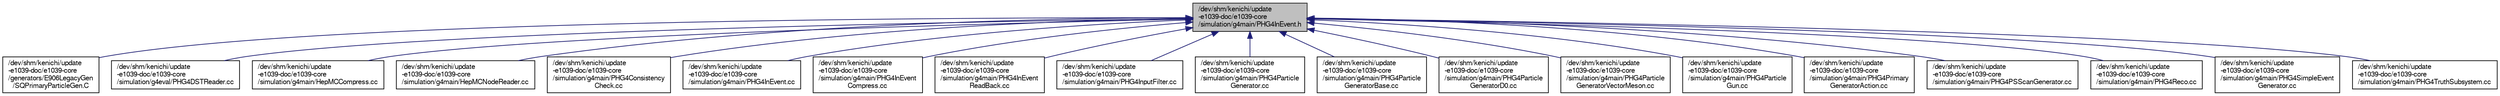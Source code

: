 digraph "/dev/shm/kenichi/update-e1039-doc/e1039-core/simulation/g4main/PHG4InEvent.h"
{
  bgcolor="transparent";
  edge [fontname="FreeSans",fontsize="10",labelfontname="FreeSans",labelfontsize="10"];
  node [fontname="FreeSans",fontsize="10",shape=record];
  Node1 [label="/dev/shm/kenichi/update\l-e1039-doc/e1039-core\l/simulation/g4main/PHG4InEvent.h",height=0.2,width=0.4,color="black", fillcolor="grey75", style="filled" fontcolor="black"];
  Node1 -> Node2 [dir="back",color="midnightblue",fontsize="10",style="solid",fontname="FreeSans"];
  Node2 [label="/dev/shm/kenichi/update\l-e1039-doc/e1039-core\l/generators/E906LegacyGen\l/SQPrimaryParticleGen.C",height=0.2,width=0.4,color="black",URL="$d5/d5f/SQPrimaryParticleGen_8C.html"];
  Node1 -> Node3 [dir="back",color="midnightblue",fontsize="10",style="solid",fontname="FreeSans"];
  Node3 [label="/dev/shm/kenichi/update\l-e1039-doc/e1039-core\l/simulation/g4eval/PHG4DSTReader.cc",height=0.2,width=0.4,color="black",URL="$d8/d06/PHG4DSTReader_8cc.html"];
  Node1 -> Node4 [dir="back",color="midnightblue",fontsize="10",style="solid",fontname="FreeSans"];
  Node4 [label="/dev/shm/kenichi/update\l-e1039-doc/e1039-core\l/simulation/g4main/HepMCCompress.cc",height=0.2,width=0.4,color="black",URL="$d7/d74/HepMCCompress_8cc.html"];
  Node1 -> Node5 [dir="back",color="midnightblue",fontsize="10",style="solid",fontname="FreeSans"];
  Node5 [label="/dev/shm/kenichi/update\l-e1039-doc/e1039-core\l/simulation/g4main/HepMCNodeReader.cc",height=0.2,width=0.4,color="black",URL="$d2/d09/HepMCNodeReader_8cc.html"];
  Node1 -> Node6 [dir="back",color="midnightblue",fontsize="10",style="solid",fontname="FreeSans"];
  Node6 [label="/dev/shm/kenichi/update\l-e1039-doc/e1039-core\l/simulation/g4main/PHG4Consistency\lCheck.cc",height=0.2,width=0.4,color="black",URL="$d1/d6b/PHG4ConsistencyCheck_8cc.html"];
  Node1 -> Node7 [dir="back",color="midnightblue",fontsize="10",style="solid",fontname="FreeSans"];
  Node7 [label="/dev/shm/kenichi/update\l-e1039-doc/e1039-core\l/simulation/g4main/PHG4InEvent.cc",height=0.2,width=0.4,color="black",URL="$dd/d67/PHG4InEvent_8cc.html"];
  Node1 -> Node8 [dir="back",color="midnightblue",fontsize="10",style="solid",fontname="FreeSans"];
  Node8 [label="/dev/shm/kenichi/update\l-e1039-doc/e1039-core\l/simulation/g4main/PHG4InEvent\lCompress.cc",height=0.2,width=0.4,color="black",URL="$d1/d2d/PHG4InEventCompress_8cc.html"];
  Node1 -> Node9 [dir="back",color="midnightblue",fontsize="10",style="solid",fontname="FreeSans"];
  Node9 [label="/dev/shm/kenichi/update\l-e1039-doc/e1039-core\l/simulation/g4main/PHG4InEvent\lReadBack.cc",height=0.2,width=0.4,color="black",URL="$dd/d2d/PHG4InEventReadBack_8cc.html"];
  Node1 -> Node10 [dir="back",color="midnightblue",fontsize="10",style="solid",fontname="FreeSans"];
  Node10 [label="/dev/shm/kenichi/update\l-e1039-doc/e1039-core\l/simulation/g4main/PHG4InputFilter.cc",height=0.2,width=0.4,color="black",URL="$d4/dd1/PHG4InputFilter_8cc.html"];
  Node1 -> Node11 [dir="back",color="midnightblue",fontsize="10",style="solid",fontname="FreeSans"];
  Node11 [label="/dev/shm/kenichi/update\l-e1039-doc/e1039-core\l/simulation/g4main/PHG4Particle\lGenerator.cc",height=0.2,width=0.4,color="black",URL="$d6/d6b/PHG4ParticleGenerator_8cc.html"];
  Node1 -> Node12 [dir="back",color="midnightblue",fontsize="10",style="solid",fontname="FreeSans"];
  Node12 [label="/dev/shm/kenichi/update\l-e1039-doc/e1039-core\l/simulation/g4main/PHG4Particle\lGeneratorBase.cc",height=0.2,width=0.4,color="black",URL="$d4/d94/PHG4ParticleGeneratorBase_8cc.html"];
  Node1 -> Node13 [dir="back",color="midnightblue",fontsize="10",style="solid",fontname="FreeSans"];
  Node13 [label="/dev/shm/kenichi/update\l-e1039-doc/e1039-core\l/simulation/g4main/PHG4Particle\lGeneratorD0.cc",height=0.2,width=0.4,color="black",URL="$d1/de0/PHG4ParticleGeneratorD0_8cc.html"];
  Node1 -> Node14 [dir="back",color="midnightblue",fontsize="10",style="solid",fontname="FreeSans"];
  Node14 [label="/dev/shm/kenichi/update\l-e1039-doc/e1039-core\l/simulation/g4main/PHG4Particle\lGeneratorVectorMeson.cc",height=0.2,width=0.4,color="black",URL="$dd/d77/PHG4ParticleGeneratorVectorMeson_8cc.html"];
  Node1 -> Node15 [dir="back",color="midnightblue",fontsize="10",style="solid",fontname="FreeSans"];
  Node15 [label="/dev/shm/kenichi/update\l-e1039-doc/e1039-core\l/simulation/g4main/PHG4Particle\lGun.cc",height=0.2,width=0.4,color="black",URL="$db/ddd/PHG4ParticleGun_8cc.html"];
  Node1 -> Node16 [dir="back",color="midnightblue",fontsize="10",style="solid",fontname="FreeSans"];
  Node16 [label="/dev/shm/kenichi/update\l-e1039-doc/e1039-core\l/simulation/g4main/PHG4Primary\lGeneratorAction.cc",height=0.2,width=0.4,color="black",URL="$d6/de5/PHG4PrimaryGeneratorAction_8cc.html"];
  Node1 -> Node17 [dir="back",color="midnightblue",fontsize="10",style="solid",fontname="FreeSans"];
  Node17 [label="/dev/shm/kenichi/update\l-e1039-doc/e1039-core\l/simulation/g4main/PHG4PSScanGenerator.cc",height=0.2,width=0.4,color="black",URL="$d7/d6c/PHG4PSScanGenerator_8cc.html"];
  Node1 -> Node18 [dir="back",color="midnightblue",fontsize="10",style="solid",fontname="FreeSans"];
  Node18 [label="/dev/shm/kenichi/update\l-e1039-doc/e1039-core\l/simulation/g4main/PHG4Reco.cc",height=0.2,width=0.4,color="black",URL="$d2/dcb/PHG4Reco_8cc.html"];
  Node1 -> Node19 [dir="back",color="midnightblue",fontsize="10",style="solid",fontname="FreeSans"];
  Node19 [label="/dev/shm/kenichi/update\l-e1039-doc/e1039-core\l/simulation/g4main/PHG4SimpleEvent\lGenerator.cc",height=0.2,width=0.4,color="black",URL="$d3/d3e/PHG4SimpleEventGenerator_8cc.html"];
  Node1 -> Node20 [dir="back",color="midnightblue",fontsize="10",style="solid",fontname="FreeSans"];
  Node20 [label="/dev/shm/kenichi/update\l-e1039-doc/e1039-core\l/simulation/g4main/PHG4TruthSubsystem.cc",height=0.2,width=0.4,color="black",URL="$d3/d11/PHG4TruthSubsystem_8cc.html"];
}
